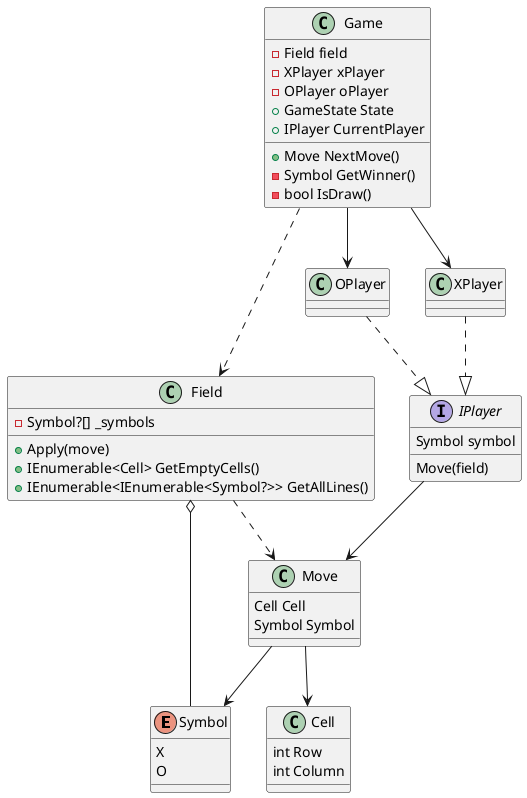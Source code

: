 ﻿@startuml
'https://plantuml.com/ru/class-diagram

enum Symbol {
    X
    O
}

class Cell {
    int Row
    int Column
}

class Move {
    Cell Cell
    Symbol Symbol
}

class Field {
    - Symbol?[] _symbols
    + Apply(move)
    + IEnumerable<Cell> GetEmptyCells()
    + IEnumerable<IEnumerable<Symbol?>> GetAllLines()
}

interface IPlayer {
    Symbol symbol
    Move(field)
}

class OPlayer {
}

class XPlayer {
}

class Game {
    - Field field
    - XPlayer xPlayer
    - OPlayer oPlayer
    + GameState State
    + IPlayer CurrentPlayer
     + Move NextMove()
        - Symbol GetWinner()
        - bool IsDraw()
}

Move --> Symbol
Move --> Cell
Field o-- Symbol
Field ..> Move
XPlayer ..|> IPlayer
OPlayer ..|> IPlayer
IPlayer --> Move
Game ..> Field
Game --> XPlayer
Game --> OPlayer

@enduml